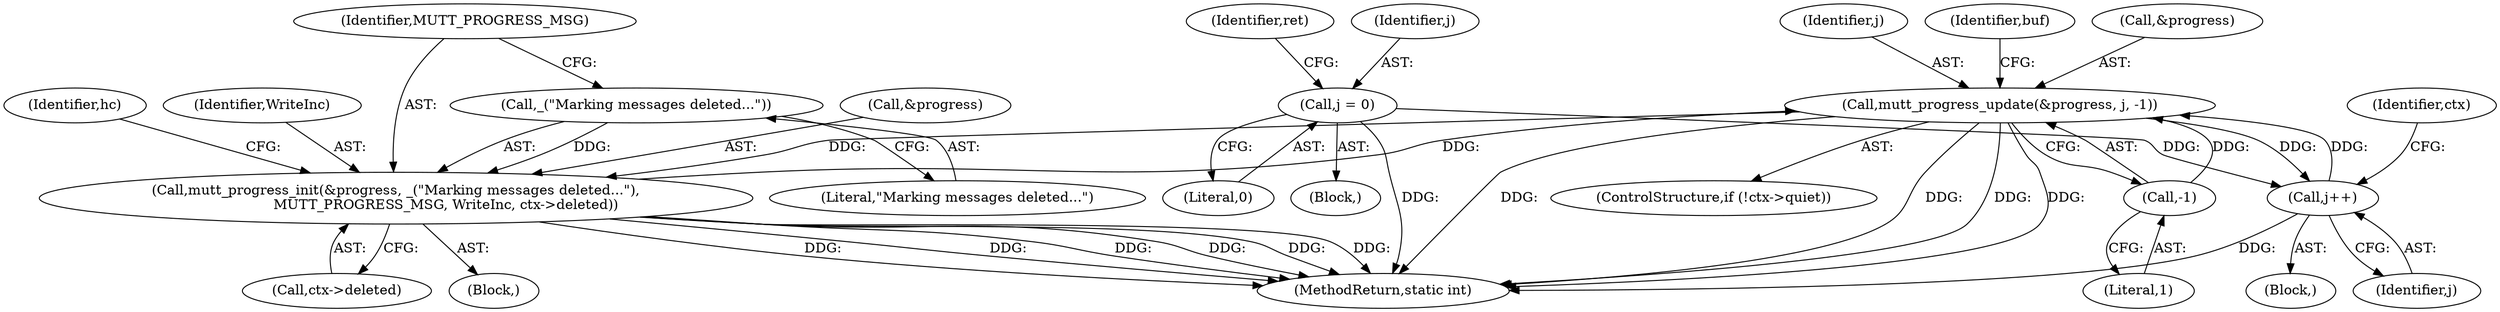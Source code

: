 digraph "0_neomutt_9bfab35522301794483f8f9ed60820bdec9be59e_3@API" {
"1000208" [label="(Call,mutt_progress_update(&progress, j, -1))"];
"1000140" [label="(Call,mutt_progress_init(&progress, _(\"Marking messages deleted...\"),\n                       MUTT_PROGRESS_MSG, WriteInc, ctx->deleted))"];
"1000208" [label="(Call,mutt_progress_update(&progress, j, -1))"];
"1000201" [label="(Call,j++)"];
"1000163" [label="(Call,j = 0)"];
"1000212" [label="(Call,-1)"];
"1000143" [label="(Call,_(\"Marking messages deleted...\"))"];
"1000208" [label="(Call,mutt_progress_update(&progress, j, -1))"];
"1000200" [label="(Block,)"];
"1000201" [label="(Call,j++)"];
"1000164" [label="(Identifier,j)"];
"1000131" [label="(Block,)"];
"1000163" [label="(Call,j = 0)"];
"1000213" [label="(Literal,1)"];
"1000141" [label="(Call,&progress)"];
"1000206" [label="(Identifier,ctx)"];
"1000140" [label="(Call,mutt_progress_init(&progress, _(\"Marking messages deleted...\"),\n                       MUTT_PROGRESS_MSG, WriteInc, ctx->deleted))"];
"1000202" [label="(Identifier,j)"];
"1000151" [label="(Identifier,hc)"];
"1000162" [label="(Block,)"];
"1000165" [label="(Literal,0)"];
"1000209" [label="(Call,&progress)"];
"1000203" [label="(ControlStructure,if (!ctx->quiet))"];
"1000147" [label="(Call,ctx->deleted)"];
"1000145" [label="(Identifier,MUTT_PROGRESS_MSG)"];
"1000167" [label="(Identifier,ret)"];
"1000211" [label="(Identifier,j)"];
"1000215" [label="(Identifier,buf)"];
"1000212" [label="(Call,-1)"];
"1000144" [label="(Literal,\"Marking messages deleted...\")"];
"1000146" [label="(Identifier,WriteInc)"];
"1000350" [label="(MethodReturn,static int)"];
"1000143" [label="(Call,_(\"Marking messages deleted...\"))"];
"1000208" -> "1000203"  [label="AST: "];
"1000208" -> "1000212"  [label="CFG: "];
"1000209" -> "1000208"  [label="AST: "];
"1000211" -> "1000208"  [label="AST: "];
"1000212" -> "1000208"  [label="AST: "];
"1000215" -> "1000208"  [label="CFG: "];
"1000208" -> "1000350"  [label="DDG: "];
"1000208" -> "1000350"  [label="DDG: "];
"1000208" -> "1000350"  [label="DDG: "];
"1000208" -> "1000350"  [label="DDG: "];
"1000208" -> "1000140"  [label="DDG: "];
"1000208" -> "1000201"  [label="DDG: "];
"1000140" -> "1000208"  [label="DDG: "];
"1000201" -> "1000208"  [label="DDG: "];
"1000212" -> "1000208"  [label="DDG: "];
"1000140" -> "1000131"  [label="AST: "];
"1000140" -> "1000147"  [label="CFG: "];
"1000141" -> "1000140"  [label="AST: "];
"1000143" -> "1000140"  [label="AST: "];
"1000145" -> "1000140"  [label="AST: "];
"1000146" -> "1000140"  [label="AST: "];
"1000147" -> "1000140"  [label="AST: "];
"1000151" -> "1000140"  [label="CFG: "];
"1000140" -> "1000350"  [label="DDG: "];
"1000140" -> "1000350"  [label="DDG: "];
"1000140" -> "1000350"  [label="DDG: "];
"1000140" -> "1000350"  [label="DDG: "];
"1000140" -> "1000350"  [label="DDG: "];
"1000140" -> "1000350"  [label="DDG: "];
"1000143" -> "1000140"  [label="DDG: "];
"1000201" -> "1000200"  [label="AST: "];
"1000201" -> "1000202"  [label="CFG: "];
"1000202" -> "1000201"  [label="AST: "];
"1000206" -> "1000201"  [label="CFG: "];
"1000201" -> "1000350"  [label="DDG: "];
"1000163" -> "1000201"  [label="DDG: "];
"1000163" -> "1000162"  [label="AST: "];
"1000163" -> "1000165"  [label="CFG: "];
"1000164" -> "1000163"  [label="AST: "];
"1000165" -> "1000163"  [label="AST: "];
"1000167" -> "1000163"  [label="CFG: "];
"1000163" -> "1000350"  [label="DDG: "];
"1000212" -> "1000213"  [label="CFG: "];
"1000213" -> "1000212"  [label="AST: "];
"1000143" -> "1000144"  [label="CFG: "];
"1000144" -> "1000143"  [label="AST: "];
"1000145" -> "1000143"  [label="CFG: "];
}
